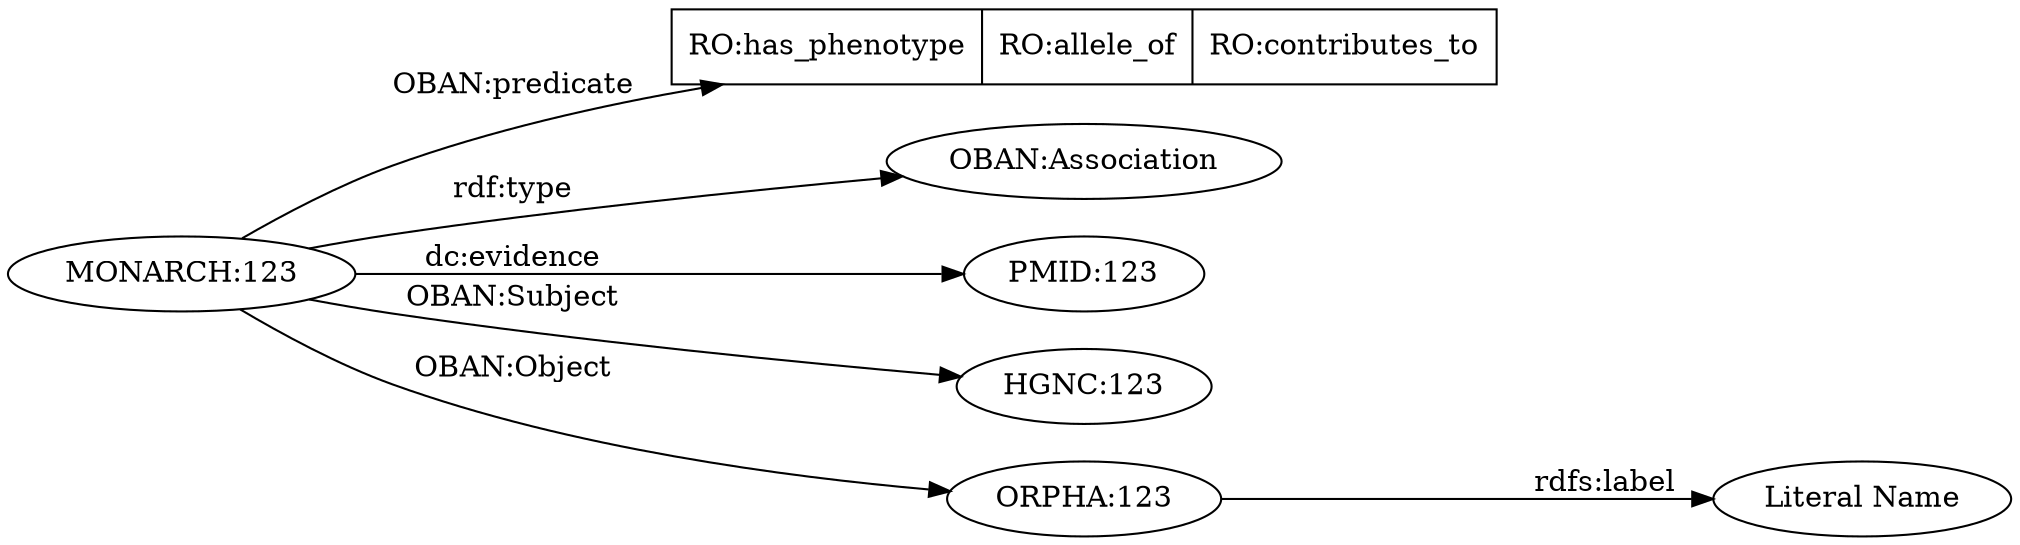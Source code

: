 # proposed target model fall 2018

digraph "cmap_model"{

    rankdir="LR";
    Predicate [
        label="{<Association> RO:has_phenotype|RO:allele_of|RO:contributes_to}"
        shape="record"
    ];

    "MONARCH:123" -> "OBAN:Association"[label="rdf:type"];
    "MONARCH:123" -> "PMID:123" [label="dc:evidence"];

    "MONARCH:123" -> "HGNC:123" [label="OBAN:Subject"];

    "MONARCH:123" -> "Predicate" [label="OBAN:predicate"];

    "MONARCH:123" -> "ORPHA:123" [label="OBAN:Object"];

    "ORPHA:123" -> "Literal Name" [label="rdfs:label"];


}

